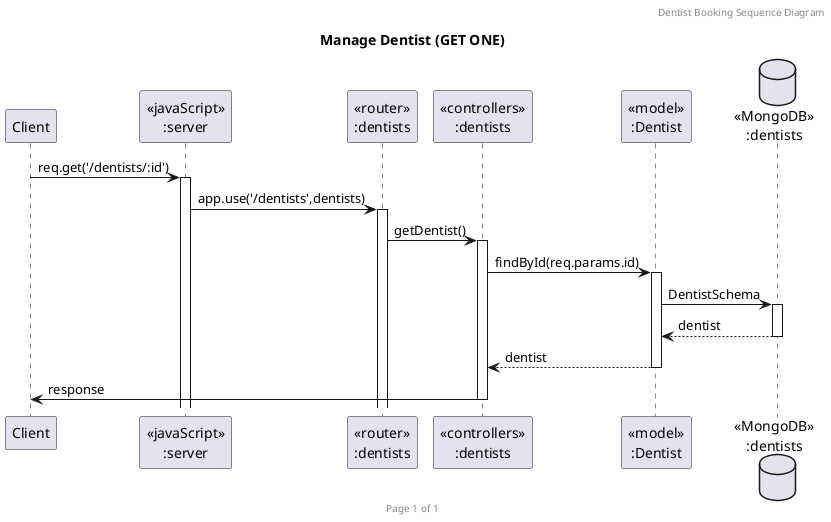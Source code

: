 @startuml Manage Dentist (GET ONE)

header Dentist Booking Sequence Diagram
footer Page %page% of %lastpage%
title "Manage Dentist (GET ONE)"

participant "Client" as client
participant "<<javaScript>>\n:server" as server
participant "<<router>>\n:dentists" as routerDentists
participant "<<controllers>>\n:dentists" as controllersDentists
participant "<<model>>\n:Dentist" as modelDentist
database "<<MongoDB>>\n:dentists" as DentistsDatabase

client->server ++:req.get('/dentists/:id')
server->routerDentists ++:app.use('/dentists',dentists)
routerDentists -> controllersDentists ++:getDentist()
controllersDentists->modelDentist ++:findById(req.params.id)
modelDentist ->DentistsDatabase ++: DentistSchema
DentistsDatabase --> modelDentist --: dentist
controllersDentists <-- modelDentist --:dentist
controllersDentists->client --:response

@enduml
